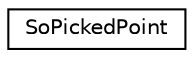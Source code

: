digraph "Graphical Class Hierarchy"
{
 // LATEX_PDF_SIZE
  edge [fontname="Helvetica",fontsize="10",labelfontname="Helvetica",labelfontsize="10"];
  node [fontname="Helvetica",fontsize="10",shape=record];
  rankdir="LR";
  Node0 [label="SoPickedPoint",height=0.2,width=0.4,color="black", fillcolor="white", style="filled",URL="$classSoPickedPoint.html",tooltip="The SoPickedPoint class is used for specifying picked points."];
}
